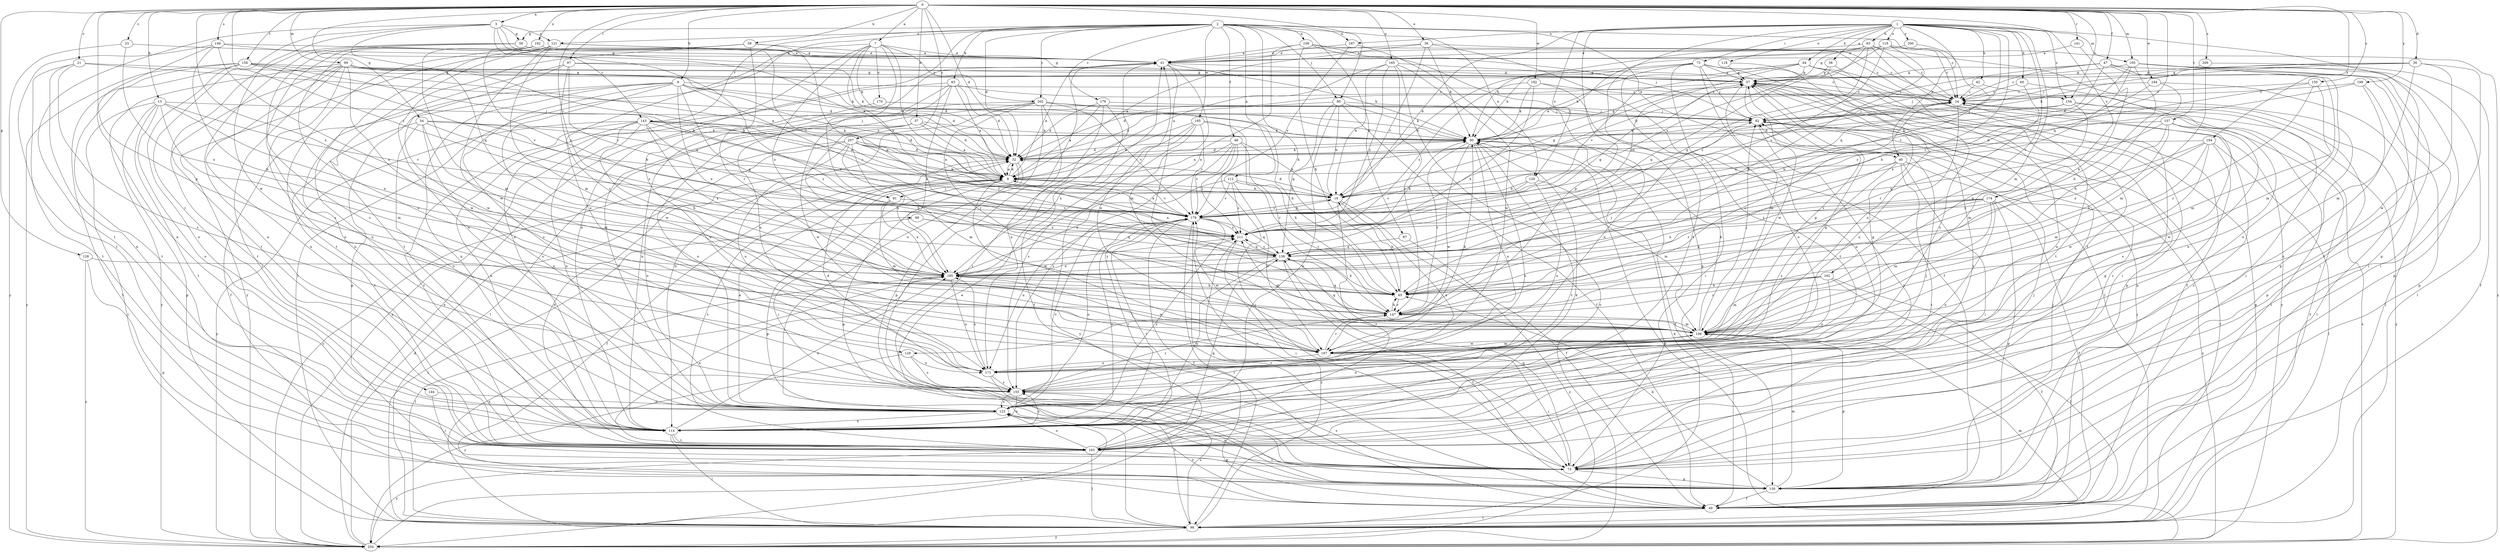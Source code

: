 strict digraph  {
0;
1;
2;
3;
7;
8;
9;
13;
16;
21;
23;
24;
30;
32;
36;
37;
38;
40;
41;
47;
48;
49;
54;
56;
57;
58;
60;
62;
63;
64;
65;
68;
72;
73;
80;
81;
82;
83;
87;
90;
97;
98;
99;
105;
106;
108;
112;
114;
118;
119;
120;
121;
122;
128;
129;
130;
138;
141;
143;
144;
147;
149;
150;
154;
155;
156;
157;
162;
163;
165;
167;
170;
171;
174;
178;
179;
182;
184;
185;
187;
192;
194;
195;
199;
200;
202;
204;
207;
209;
211;
0 -> 3  [label=a];
0 -> 7  [label=a];
0 -> 9  [label=b];
0 -> 13  [label=b];
0 -> 21  [label=c];
0 -> 23  [label=c];
0 -> 30  [label=d];
0 -> 32  [label=d];
0 -> 36  [label=e];
0 -> 37  [label=e];
0 -> 47  [label=f];
0 -> 54  [label=g];
0 -> 58  [label=h];
0 -> 68  [label=i];
0 -> 80  [label=j];
0 -> 97  [label=l];
0 -> 99  [label=m];
0 -> 105  [label=m];
0 -> 128  [label=p];
0 -> 129  [label=p];
0 -> 138  [label=q];
0 -> 141  [label=r];
0 -> 149  [label=s];
0 -> 150  [label=s];
0 -> 154  [label=s];
0 -> 156  [label=t];
0 -> 157  [label=t];
0 -> 165  [label=u];
0 -> 174  [label=v];
0 -> 182  [label=w];
0 -> 184  [label=w];
0 -> 192  [label=x];
0 -> 194  [label=x];
0 -> 195  [label=x];
0 -> 199  [label=y];
0 -> 207  [label=z];
0 -> 209  [label=z];
0 -> 211  [label=z];
1 -> 16  [label=b];
1 -> 38  [label=e];
1 -> 40  [label=e];
1 -> 60  [label=h];
1 -> 62  [label=h];
1 -> 63  [label=h];
1 -> 64  [label=h];
1 -> 65  [label=h];
1 -> 72  [label=i];
1 -> 105  [label=m];
1 -> 106  [label=m];
1 -> 118  [label=o];
1 -> 119  [label=o];
1 -> 120  [label=o];
1 -> 129  [label=p];
1 -> 130  [label=p];
1 -> 138  [label=q];
1 -> 154  [label=s];
1 -> 162  [label=t];
1 -> 163  [label=t];
1 -> 167  [label=u];
1 -> 200  [label=y];
2 -> 24  [label=c];
2 -> 32  [label=d];
2 -> 40  [label=e];
2 -> 48  [label=f];
2 -> 56  [label=g];
2 -> 65  [label=h];
2 -> 80  [label=j];
2 -> 83  [label=k];
2 -> 87  [label=k];
2 -> 98  [label=l];
2 -> 108  [label=n];
2 -> 112  [label=n];
2 -> 114  [label=n];
2 -> 120  [label=o];
2 -> 121  [label=o];
2 -> 143  [label=r];
2 -> 167  [label=u];
2 -> 178  [label=v];
2 -> 185  [label=w];
2 -> 202  [label=y];
3 -> 56  [label=g];
3 -> 57  [label=g];
3 -> 81  [label=j];
3 -> 121  [label=o];
3 -> 138  [label=q];
3 -> 143  [label=r];
3 -> 144  [label=r];
3 -> 163  [label=t];
3 -> 187  [label=w];
7 -> 8  [label=a];
7 -> 41  [label=e];
7 -> 81  [label=j];
7 -> 90  [label=k];
7 -> 114  [label=n];
7 -> 170  [label=u];
7 -> 171  [label=u];
7 -> 179  [label=v];
7 -> 195  [label=x];
7 -> 202  [label=y];
8 -> 16  [label=b];
8 -> 32  [label=d];
8 -> 41  [label=e];
8 -> 49  [label=f];
8 -> 81  [label=j];
8 -> 130  [label=p];
8 -> 163  [label=t];
8 -> 179  [label=v];
8 -> 187  [label=w];
9 -> 8  [label=a];
9 -> 32  [label=d];
9 -> 49  [label=f];
9 -> 114  [label=n];
9 -> 130  [label=p];
9 -> 138  [label=q];
9 -> 154  [label=s];
9 -> 155  [label=s];
9 -> 187  [label=w];
9 -> 195  [label=x];
9 -> 211  [label=z];
13 -> 82  [label=j];
13 -> 98  [label=l];
13 -> 106  [label=m];
13 -> 122  [label=o];
13 -> 130  [label=p];
13 -> 163  [label=t];
13 -> 179  [label=v];
13 -> 195  [label=x];
16 -> 24  [label=c];
16 -> 32  [label=d];
16 -> 49  [label=f];
16 -> 57  [label=g];
16 -> 155  [label=s];
16 -> 163  [label=t];
16 -> 179  [label=v];
21 -> 32  [label=d];
21 -> 57  [label=g];
21 -> 114  [label=n];
21 -> 155  [label=s];
21 -> 163  [label=t];
23 -> 41  [label=e];
23 -> 195  [label=x];
23 -> 204  [label=y];
24 -> 82  [label=j];
24 -> 171  [label=u];
24 -> 204  [label=y];
30 -> 57  [label=g];
30 -> 73  [label=i];
30 -> 82  [label=j];
30 -> 90  [label=k];
30 -> 106  [label=m];
30 -> 187  [label=w];
32 -> 8  [label=a];
32 -> 73  [label=i];
32 -> 90  [label=k];
32 -> 130  [label=p];
36 -> 8  [label=a];
36 -> 24  [label=c];
36 -> 41  [label=e];
36 -> 49  [label=f];
36 -> 90  [label=k];
36 -> 179  [label=v];
37 -> 8  [label=a];
37 -> 32  [label=d];
37 -> 65  [label=h];
37 -> 90  [label=k];
37 -> 122  [label=o];
37 -> 187  [label=w];
38 -> 57  [label=g];
38 -> 114  [label=n];
38 -> 138  [label=q];
40 -> 8  [label=a];
40 -> 73  [label=i];
40 -> 147  [label=r];
40 -> 155  [label=s];
40 -> 163  [label=t];
40 -> 204  [label=y];
41 -> 57  [label=g];
41 -> 73  [label=i];
41 -> 90  [label=k];
41 -> 106  [label=m];
41 -> 122  [label=o];
41 -> 147  [label=r];
47 -> 24  [label=c];
47 -> 32  [label=d];
47 -> 57  [label=g];
47 -> 73  [label=i];
47 -> 82  [label=j];
47 -> 106  [label=m];
47 -> 163  [label=t];
48 -> 8  [label=a];
48 -> 16  [label=b];
48 -> 32  [label=d];
48 -> 65  [label=h];
48 -> 73  [label=i];
48 -> 155  [label=s];
48 -> 179  [label=v];
48 -> 211  [label=z];
49 -> 24  [label=c];
49 -> 82  [label=j];
49 -> 98  [label=l];
49 -> 122  [label=o];
49 -> 179  [label=v];
54 -> 8  [label=a];
54 -> 16  [label=b];
54 -> 90  [label=k];
54 -> 106  [label=m];
54 -> 122  [label=o];
54 -> 155  [label=s];
54 -> 163  [label=t];
54 -> 211  [label=z];
56 -> 41  [label=e];
56 -> 57  [label=g];
56 -> 114  [label=n];
56 -> 155  [label=s];
56 -> 163  [label=t];
57 -> 24  [label=c];
57 -> 32  [label=d];
57 -> 73  [label=i];
57 -> 106  [label=m];
57 -> 130  [label=p];
57 -> 163  [label=t];
57 -> 187  [label=w];
58 -> 41  [label=e];
58 -> 122  [label=o];
58 -> 138  [label=q];
58 -> 147  [label=r];
58 -> 163  [label=t];
58 -> 204  [label=y];
60 -> 24  [label=c];
60 -> 122  [label=o];
60 -> 147  [label=r];
62 -> 24  [label=c];
62 -> 73  [label=i];
62 -> 82  [label=j];
63 -> 24  [label=c];
63 -> 41  [label=e];
63 -> 57  [label=g];
63 -> 90  [label=k];
63 -> 130  [label=p];
63 -> 138  [label=q];
63 -> 163  [label=t];
63 -> 179  [label=v];
64 -> 57  [label=g];
64 -> 90  [label=k];
64 -> 155  [label=s];
64 -> 163  [label=t];
64 -> 179  [label=v];
64 -> 204  [label=y];
64 -> 211  [label=z];
65 -> 16  [label=b];
65 -> 147  [label=r];
65 -> 195  [label=x];
68 -> 98  [label=l];
68 -> 138  [label=q];
68 -> 211  [label=z];
72 -> 16  [label=b];
72 -> 49  [label=f];
72 -> 57  [label=g];
72 -> 82  [label=j];
72 -> 90  [label=k];
72 -> 98  [label=l];
72 -> 114  [label=n];
72 -> 122  [label=o];
72 -> 163  [label=t];
73 -> 24  [label=c];
73 -> 57  [label=g];
73 -> 82  [label=j];
73 -> 122  [label=o];
73 -> 130  [label=p];
73 -> 138  [label=q];
73 -> 155  [label=s];
73 -> 179  [label=v];
80 -> 16  [label=b];
80 -> 32  [label=d];
80 -> 49  [label=f];
80 -> 82  [label=j];
80 -> 90  [label=k];
80 -> 114  [label=n];
80 -> 138  [label=q];
81 -> 106  [label=m];
81 -> 179  [label=v];
81 -> 195  [label=x];
82 -> 90  [label=k];
82 -> 98  [label=l];
82 -> 163  [label=t];
83 -> 8  [label=a];
83 -> 24  [label=c];
83 -> 32  [label=d];
83 -> 114  [label=n];
83 -> 171  [label=u];
83 -> 195  [label=x];
83 -> 204  [label=y];
87 -> 138  [label=q];
87 -> 204  [label=y];
90 -> 32  [label=d];
90 -> 49  [label=f];
90 -> 57  [label=g];
90 -> 122  [label=o];
90 -> 147  [label=r];
90 -> 163  [label=t];
90 -> 171  [label=u];
90 -> 187  [label=w];
97 -> 57  [label=g];
97 -> 90  [label=k];
97 -> 114  [label=n];
97 -> 147  [label=r];
97 -> 179  [label=v];
97 -> 187  [label=w];
98 -> 41  [label=e];
98 -> 57  [label=g];
98 -> 90  [label=k];
98 -> 106  [label=m];
98 -> 155  [label=s];
98 -> 195  [label=x];
98 -> 204  [label=y];
98 -> 211  [label=z];
99 -> 16  [label=b];
99 -> 24  [label=c];
99 -> 32  [label=d];
99 -> 57  [label=g];
99 -> 73  [label=i];
99 -> 90  [label=k];
99 -> 114  [label=n];
99 -> 122  [label=o];
99 -> 163  [label=t];
99 -> 187  [label=w];
99 -> 204  [label=y];
105 -> 57  [label=g];
105 -> 65  [label=h];
105 -> 73  [label=i];
105 -> 98  [label=l];
105 -> 122  [label=o];
105 -> 130  [label=p];
105 -> 179  [label=v];
105 -> 195  [label=x];
106 -> 82  [label=j];
106 -> 90  [label=k];
106 -> 122  [label=o];
106 -> 130  [label=p];
106 -> 138  [label=q];
106 -> 187  [label=w];
106 -> 211  [label=z];
108 -> 24  [label=c];
108 -> 41  [label=e];
108 -> 65  [label=h];
108 -> 82  [label=j];
108 -> 130  [label=p];
108 -> 195  [label=x];
112 -> 16  [label=b];
112 -> 147  [label=r];
112 -> 179  [label=v];
112 -> 187  [label=w];
112 -> 195  [label=x];
112 -> 211  [label=z];
114 -> 82  [label=j];
114 -> 98  [label=l];
114 -> 130  [label=p];
114 -> 155  [label=s];
114 -> 163  [label=t];
114 -> 179  [label=v];
114 -> 195  [label=x];
118 -> 57  [label=g];
118 -> 171  [label=u];
119 -> 8  [label=a];
119 -> 16  [label=b];
119 -> 24  [label=c];
119 -> 41  [label=e];
119 -> 65  [label=h];
119 -> 204  [label=y];
119 -> 211  [label=z];
120 -> 16  [label=b];
120 -> 106  [label=m];
120 -> 171  [label=u];
120 -> 179  [label=v];
121 -> 41  [label=e];
121 -> 106  [label=m];
121 -> 114  [label=n];
121 -> 163  [label=t];
121 -> 179  [label=v];
121 -> 187  [label=w];
122 -> 8  [label=a];
122 -> 114  [label=n];
122 -> 179  [label=v];
122 -> 211  [label=z];
128 -> 130  [label=p];
128 -> 195  [label=x];
128 -> 204  [label=y];
129 -> 155  [label=s];
129 -> 171  [label=u];
129 -> 204  [label=y];
130 -> 49  [label=f];
130 -> 65  [label=h];
130 -> 82  [label=j];
130 -> 106  [label=m];
138 -> 8  [label=a];
138 -> 49  [label=f];
138 -> 65  [label=h];
138 -> 114  [label=n];
138 -> 195  [label=x];
138 -> 211  [label=z];
141 -> 41  [label=e];
141 -> 65  [label=h];
143 -> 8  [label=a];
143 -> 32  [label=d];
143 -> 65  [label=h];
143 -> 90  [label=k];
143 -> 114  [label=n];
143 -> 122  [label=o];
143 -> 163  [label=t];
143 -> 179  [label=v];
143 -> 195  [label=x];
143 -> 204  [label=y];
143 -> 211  [label=z];
144 -> 73  [label=i];
144 -> 122  [label=o];
147 -> 24  [label=c];
147 -> 65  [label=h];
147 -> 82  [label=j];
147 -> 106  [label=m];
147 -> 138  [label=q];
149 -> 8  [label=a];
149 -> 41  [label=e];
149 -> 65  [label=h];
149 -> 114  [label=n];
149 -> 163  [label=t];
149 -> 195  [label=x];
150 -> 24  [label=c];
150 -> 106  [label=m];
150 -> 147  [label=r];
150 -> 211  [label=z];
154 -> 32  [label=d];
154 -> 82  [label=j];
154 -> 98  [label=l];
154 -> 106  [label=m];
154 -> 130  [label=p];
155 -> 32  [label=d];
155 -> 57  [label=g];
155 -> 114  [label=n];
155 -> 122  [label=o];
155 -> 147  [label=r];
156 -> 8  [label=a];
156 -> 16  [label=b];
156 -> 57  [label=g];
156 -> 98  [label=l];
156 -> 122  [label=o];
156 -> 163  [label=t];
156 -> 179  [label=v];
156 -> 204  [label=y];
157 -> 49  [label=f];
157 -> 65  [label=h];
157 -> 90  [label=k];
157 -> 138  [label=q];
157 -> 155  [label=s];
157 -> 187  [label=w];
157 -> 195  [label=x];
162 -> 49  [label=f];
162 -> 65  [label=h];
162 -> 98  [label=l];
162 -> 106  [label=m];
162 -> 147  [label=r];
162 -> 171  [label=u];
163 -> 24  [label=c];
163 -> 32  [label=d];
163 -> 73  [label=i];
163 -> 90  [label=k];
163 -> 98  [label=l];
163 -> 122  [label=o];
163 -> 138  [label=q];
163 -> 179  [label=v];
163 -> 195  [label=x];
163 -> 204  [label=y];
165 -> 8  [label=a];
165 -> 16  [label=b];
165 -> 57  [label=g];
165 -> 147  [label=r];
165 -> 187  [label=w];
165 -> 204  [label=y];
165 -> 211  [label=z];
167 -> 41  [label=e];
167 -> 114  [label=n];
167 -> 179  [label=v];
170 -> 82  [label=j];
170 -> 171  [label=u];
171 -> 57  [label=g];
171 -> 98  [label=l];
171 -> 155  [label=s];
171 -> 195  [label=x];
174 -> 49  [label=f];
174 -> 65  [label=h];
174 -> 106  [label=m];
174 -> 122  [label=o];
174 -> 130  [label=p];
174 -> 179  [label=v];
174 -> 195  [label=x];
174 -> 211  [label=z];
178 -> 8  [label=a];
178 -> 32  [label=d];
178 -> 49  [label=f];
178 -> 82  [label=j];
178 -> 171  [label=u];
179 -> 8  [label=a];
179 -> 16  [label=b];
179 -> 24  [label=c];
179 -> 49  [label=f];
179 -> 98  [label=l];
179 -> 114  [label=n];
179 -> 122  [label=o];
179 -> 138  [label=q];
179 -> 171  [label=u];
179 -> 187  [label=w];
179 -> 211  [label=z];
182 -> 24  [label=c];
182 -> 73  [label=i];
182 -> 90  [label=k];
182 -> 195  [label=x];
182 -> 211  [label=z];
184 -> 24  [label=c];
184 -> 65  [label=h];
184 -> 98  [label=l];
184 -> 179  [label=v];
185 -> 8  [label=a];
185 -> 90  [label=k];
185 -> 147  [label=r];
185 -> 155  [label=s];
185 -> 179  [label=v];
185 -> 195  [label=x];
185 -> 204  [label=y];
187 -> 41  [label=e];
187 -> 57  [label=g];
187 -> 73  [label=i];
187 -> 90  [label=k];
187 -> 106  [label=m];
187 -> 147  [label=r];
187 -> 171  [label=u];
192 -> 41  [label=e];
192 -> 106  [label=m];
192 -> 155  [label=s];
192 -> 171  [label=u];
192 -> 211  [label=z];
194 -> 32  [label=d];
194 -> 98  [label=l];
194 -> 106  [label=m];
194 -> 114  [label=n];
194 -> 138  [label=q];
194 -> 187  [label=w];
194 -> 195  [label=x];
195 -> 65  [label=h];
195 -> 98  [label=l];
195 -> 171  [label=u];
195 -> 187  [label=w];
195 -> 211  [label=z];
199 -> 16  [label=b];
199 -> 24  [label=c];
199 -> 114  [label=n];
199 -> 130  [label=p];
200 -> 41  [label=e];
200 -> 65  [label=h];
202 -> 65  [label=h];
202 -> 73  [label=i];
202 -> 82  [label=j];
202 -> 98  [label=l];
202 -> 114  [label=n];
202 -> 122  [label=o];
202 -> 130  [label=p];
202 -> 147  [label=r];
202 -> 179  [label=v];
204 -> 24  [label=c];
204 -> 32  [label=d];
204 -> 41  [label=e];
204 -> 90  [label=k];
204 -> 122  [label=o];
207 -> 8  [label=a];
207 -> 16  [label=b];
207 -> 32  [label=d];
207 -> 106  [label=m];
207 -> 122  [label=o];
207 -> 171  [label=u];
207 -> 195  [label=x];
207 -> 204  [label=y];
207 -> 211  [label=z];
209 -> 49  [label=f];
209 -> 57  [label=g];
209 -> 106  [label=m];
211 -> 57  [label=g];
211 -> 73  [label=i];
211 -> 90  [label=k];
211 -> 138  [label=q];
}
